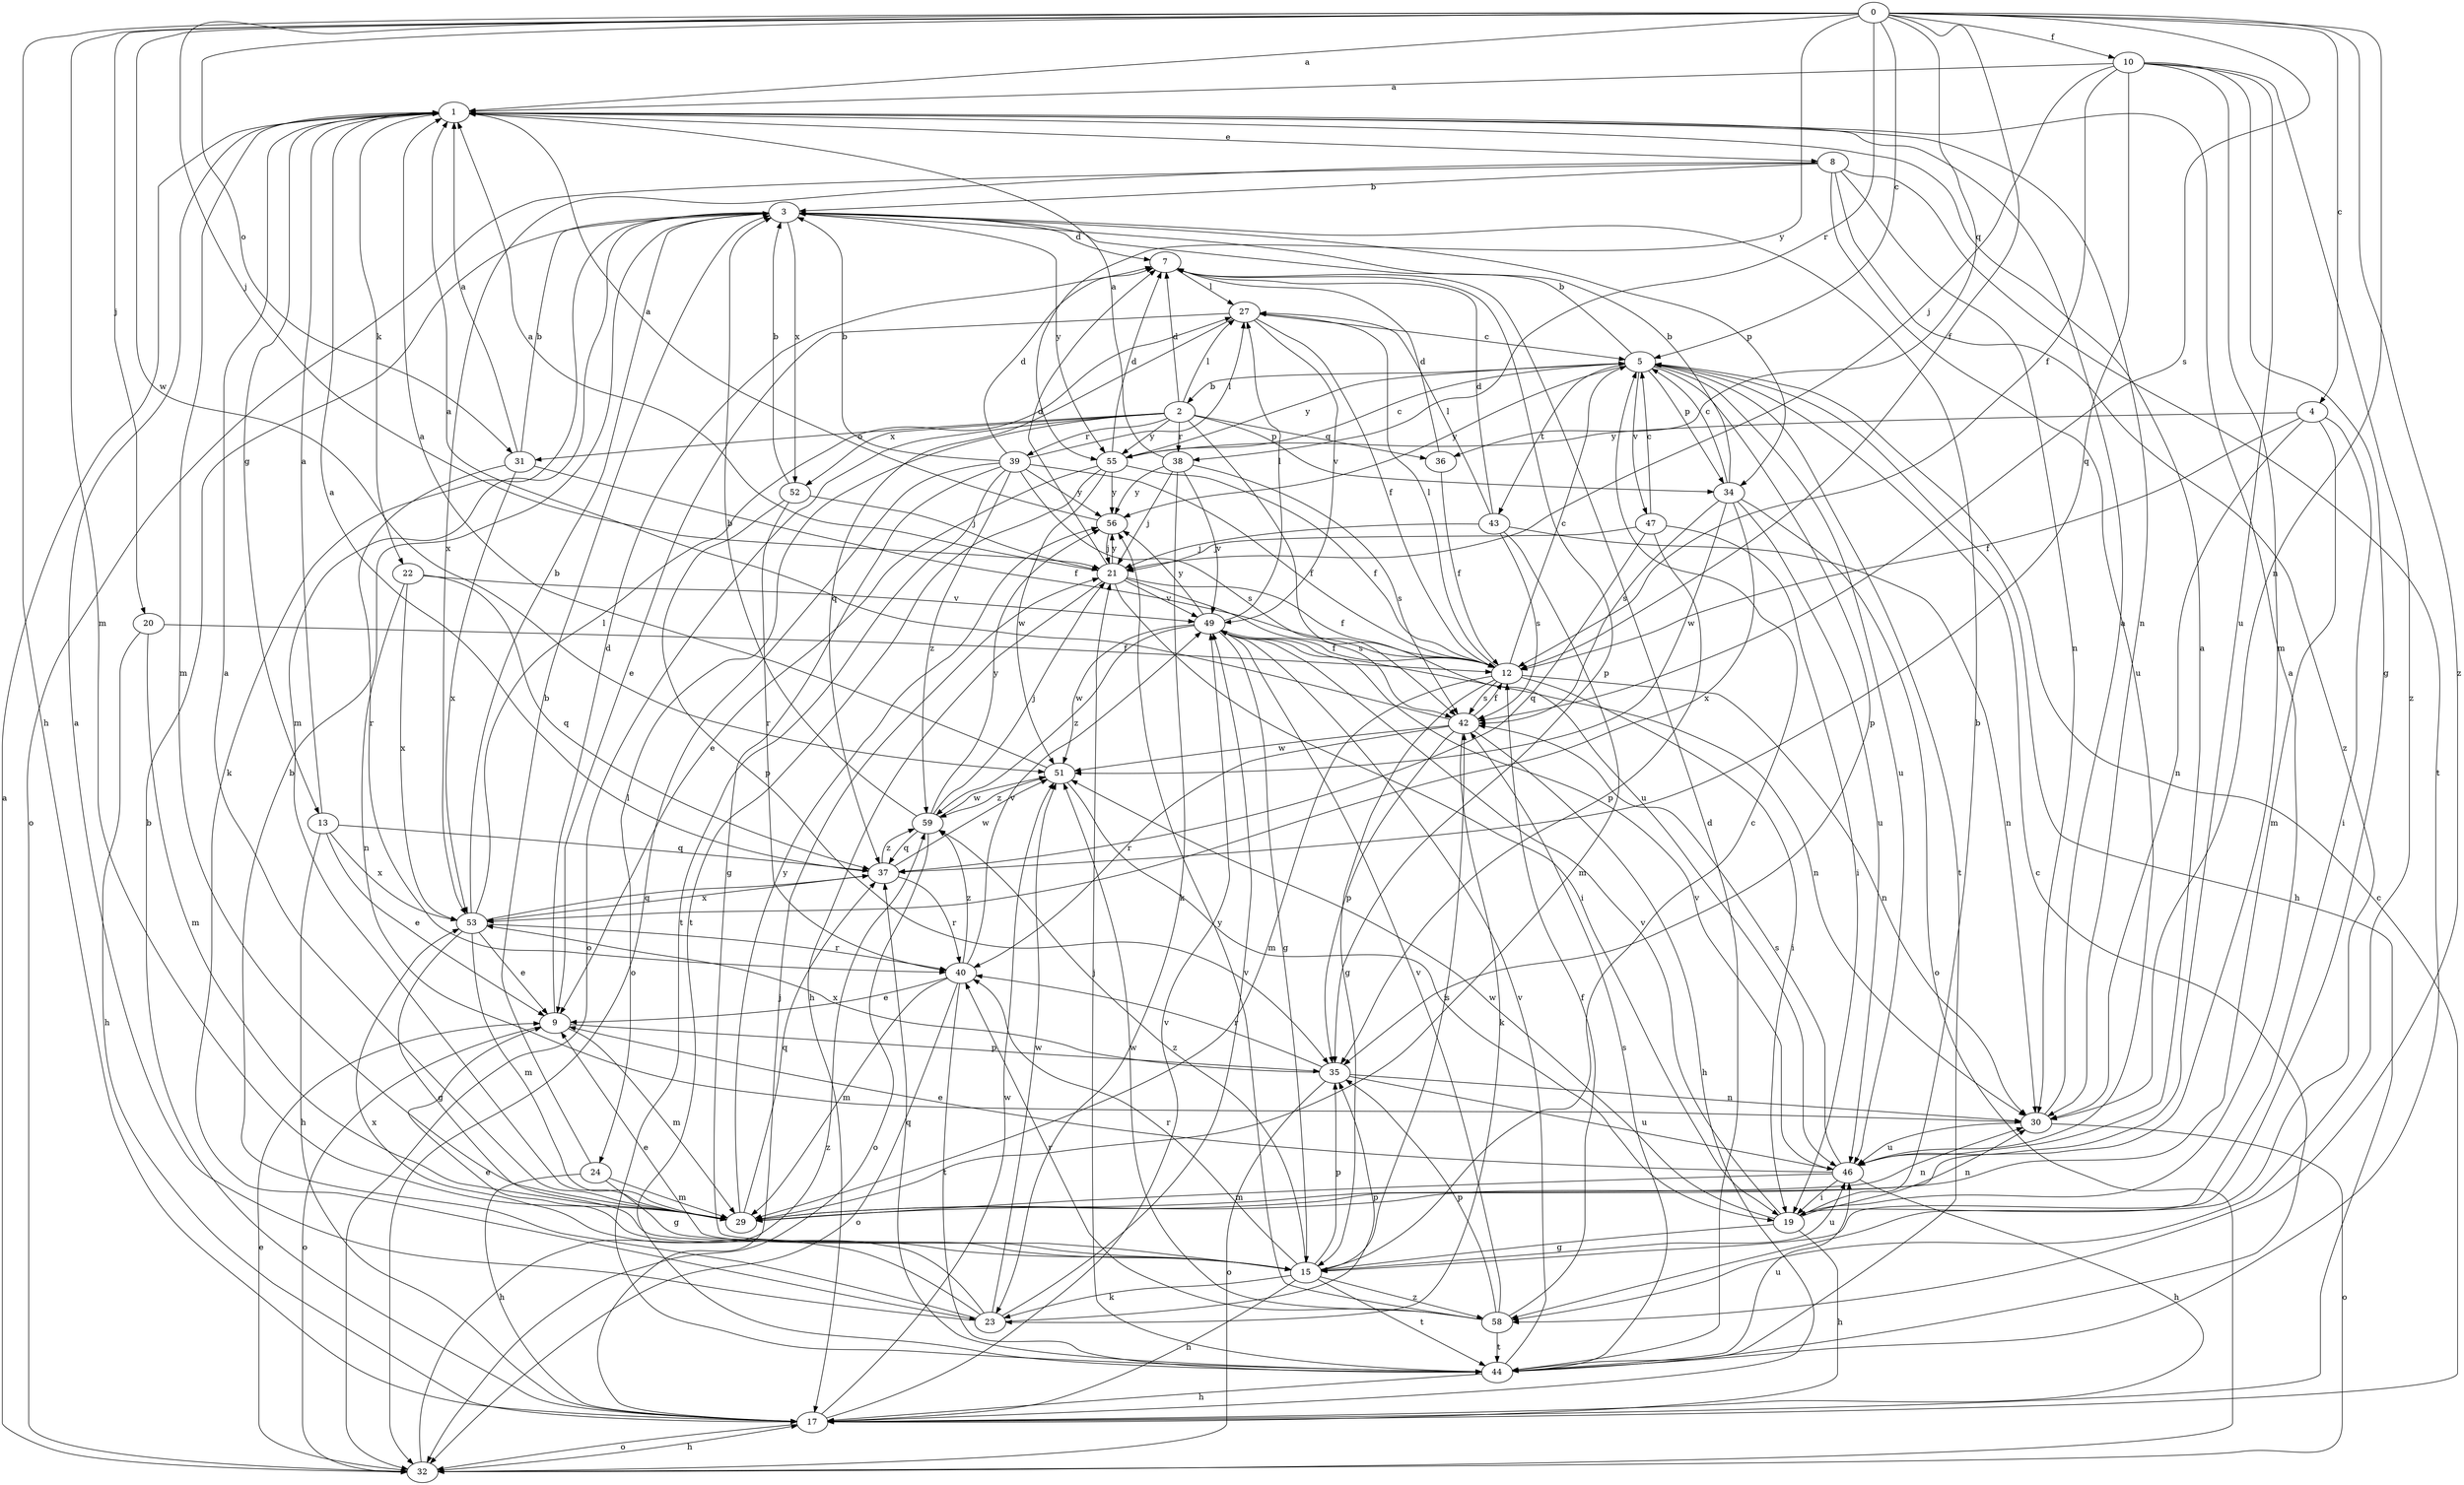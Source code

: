 strict digraph  {
0;
1;
2;
3;
4;
5;
7;
8;
9;
10;
12;
13;
15;
17;
19;
20;
21;
22;
23;
24;
27;
29;
30;
31;
32;
34;
35;
36;
37;
38;
39;
40;
42;
43;
44;
46;
47;
49;
51;
52;
53;
55;
56;
58;
59;
0 -> 1  [label=a];
0 -> 4  [label=c];
0 -> 5  [label=c];
0 -> 10  [label=f];
0 -> 12  [label=f];
0 -> 17  [label=h];
0 -> 20  [label=j];
0 -> 21  [label=j];
0 -> 29  [label=m];
0 -> 30  [label=n];
0 -> 31  [label=o];
0 -> 36  [label=q];
0 -> 38  [label=r];
0 -> 42  [label=s];
0 -> 51  [label=w];
0 -> 55  [label=y];
0 -> 58  [label=z];
1 -> 8  [label=e];
1 -> 13  [label=g];
1 -> 22  [label=k];
1 -> 29  [label=m];
1 -> 30  [label=n];
2 -> 7  [label=d];
2 -> 24  [label=l];
2 -> 27  [label=l];
2 -> 31  [label=o];
2 -> 32  [label=o];
2 -> 34  [label=p];
2 -> 36  [label=q];
2 -> 38  [label=r];
2 -> 39  [label=r];
2 -> 46  [label=u];
2 -> 52  [label=x];
2 -> 55  [label=y];
3 -> 7  [label=d];
3 -> 23  [label=k];
3 -> 29  [label=m];
3 -> 34  [label=p];
3 -> 52  [label=x];
3 -> 55  [label=y];
4 -> 12  [label=f];
4 -> 19  [label=i];
4 -> 29  [label=m];
4 -> 30  [label=n];
4 -> 55  [label=y];
5 -> 2  [label=b];
5 -> 3  [label=b];
5 -> 17  [label=h];
5 -> 34  [label=p];
5 -> 35  [label=p];
5 -> 43  [label=t];
5 -> 44  [label=t];
5 -> 46  [label=u];
5 -> 47  [label=v];
5 -> 55  [label=y];
5 -> 56  [label=y];
7 -> 27  [label=l];
7 -> 35  [label=p];
8 -> 3  [label=b];
8 -> 30  [label=n];
8 -> 32  [label=o];
8 -> 44  [label=t];
8 -> 46  [label=u];
8 -> 53  [label=x];
8 -> 58  [label=z];
9 -> 7  [label=d];
9 -> 29  [label=m];
9 -> 32  [label=o];
9 -> 35  [label=p];
10 -> 1  [label=a];
10 -> 12  [label=f];
10 -> 15  [label=g];
10 -> 21  [label=j];
10 -> 29  [label=m];
10 -> 37  [label=q];
10 -> 46  [label=u];
10 -> 58  [label=z];
12 -> 5  [label=c];
12 -> 15  [label=g];
12 -> 19  [label=i];
12 -> 27  [label=l];
12 -> 29  [label=m];
12 -> 30  [label=n];
12 -> 42  [label=s];
13 -> 1  [label=a];
13 -> 9  [label=e];
13 -> 17  [label=h];
13 -> 37  [label=q];
13 -> 53  [label=x];
15 -> 5  [label=c];
15 -> 9  [label=e];
15 -> 17  [label=h];
15 -> 23  [label=k];
15 -> 35  [label=p];
15 -> 40  [label=r];
15 -> 42  [label=s];
15 -> 44  [label=t];
15 -> 46  [label=u];
15 -> 58  [label=z];
15 -> 59  [label=z];
17 -> 3  [label=b];
17 -> 5  [label=c];
17 -> 21  [label=j];
17 -> 32  [label=o];
17 -> 49  [label=v];
17 -> 51  [label=w];
19 -> 1  [label=a];
19 -> 3  [label=b];
19 -> 15  [label=g];
19 -> 17  [label=h];
19 -> 30  [label=n];
19 -> 49  [label=v];
19 -> 51  [label=w];
20 -> 12  [label=f];
20 -> 17  [label=h];
20 -> 29  [label=m];
21 -> 1  [label=a];
21 -> 7  [label=d];
21 -> 12  [label=f];
21 -> 17  [label=h];
21 -> 19  [label=i];
21 -> 42  [label=s];
21 -> 49  [label=v];
21 -> 56  [label=y];
22 -> 30  [label=n];
22 -> 37  [label=q];
22 -> 49  [label=v];
22 -> 53  [label=x];
23 -> 1  [label=a];
23 -> 3  [label=b];
23 -> 9  [label=e];
23 -> 35  [label=p];
23 -> 49  [label=v];
23 -> 51  [label=w];
23 -> 53  [label=x];
24 -> 3  [label=b];
24 -> 15  [label=g];
24 -> 17  [label=h];
24 -> 29  [label=m];
27 -> 5  [label=c];
27 -> 9  [label=e];
27 -> 12  [label=f];
27 -> 37  [label=q];
27 -> 49  [label=v];
29 -> 1  [label=a];
29 -> 30  [label=n];
29 -> 37  [label=q];
29 -> 56  [label=y];
30 -> 1  [label=a];
30 -> 32  [label=o];
30 -> 46  [label=u];
31 -> 1  [label=a];
31 -> 3  [label=b];
31 -> 12  [label=f];
31 -> 40  [label=r];
31 -> 53  [label=x];
32 -> 1  [label=a];
32 -> 9  [label=e];
32 -> 17  [label=h];
32 -> 59  [label=z];
34 -> 3  [label=b];
34 -> 5  [label=c];
34 -> 32  [label=o];
34 -> 42  [label=s];
34 -> 46  [label=u];
34 -> 51  [label=w];
34 -> 53  [label=x];
35 -> 30  [label=n];
35 -> 32  [label=o];
35 -> 40  [label=r];
35 -> 46  [label=u];
35 -> 53  [label=x];
36 -> 7  [label=d];
36 -> 12  [label=f];
37 -> 1  [label=a];
37 -> 40  [label=r];
37 -> 51  [label=w];
37 -> 53  [label=x];
37 -> 59  [label=z];
38 -> 1  [label=a];
38 -> 21  [label=j];
38 -> 23  [label=k];
38 -> 42  [label=s];
38 -> 49  [label=v];
38 -> 56  [label=y];
39 -> 3  [label=b];
39 -> 7  [label=d];
39 -> 12  [label=f];
39 -> 15  [label=g];
39 -> 27  [label=l];
39 -> 32  [label=o];
39 -> 42  [label=s];
39 -> 44  [label=t];
39 -> 56  [label=y];
39 -> 59  [label=z];
40 -> 9  [label=e];
40 -> 29  [label=m];
40 -> 32  [label=o];
40 -> 44  [label=t];
40 -> 49  [label=v];
40 -> 59  [label=z];
42 -> 1  [label=a];
42 -> 12  [label=f];
42 -> 17  [label=h];
42 -> 23  [label=k];
42 -> 35  [label=p];
42 -> 40  [label=r];
42 -> 51  [label=w];
43 -> 7  [label=d];
43 -> 21  [label=j];
43 -> 27  [label=l];
43 -> 29  [label=m];
43 -> 30  [label=n];
43 -> 42  [label=s];
44 -> 5  [label=c];
44 -> 7  [label=d];
44 -> 17  [label=h];
44 -> 21  [label=j];
44 -> 37  [label=q];
44 -> 42  [label=s];
44 -> 46  [label=u];
44 -> 49  [label=v];
46 -> 1  [label=a];
46 -> 9  [label=e];
46 -> 17  [label=h];
46 -> 19  [label=i];
46 -> 29  [label=m];
46 -> 42  [label=s];
46 -> 49  [label=v];
47 -> 5  [label=c];
47 -> 19  [label=i];
47 -> 21  [label=j];
47 -> 35  [label=p];
47 -> 37  [label=q];
49 -> 12  [label=f];
49 -> 15  [label=g];
49 -> 27  [label=l];
49 -> 30  [label=n];
49 -> 51  [label=w];
49 -> 56  [label=y];
49 -> 59  [label=z];
51 -> 1  [label=a];
51 -> 19  [label=i];
51 -> 59  [label=z];
52 -> 3  [label=b];
52 -> 21  [label=j];
52 -> 35  [label=p];
52 -> 40  [label=r];
53 -> 3  [label=b];
53 -> 9  [label=e];
53 -> 15  [label=g];
53 -> 27  [label=l];
53 -> 29  [label=m];
53 -> 37  [label=q];
53 -> 40  [label=r];
55 -> 5  [label=c];
55 -> 7  [label=d];
55 -> 9  [label=e];
55 -> 12  [label=f];
55 -> 44  [label=t];
55 -> 51  [label=w];
55 -> 56  [label=y];
56 -> 1  [label=a];
56 -> 21  [label=j];
58 -> 12  [label=f];
58 -> 35  [label=p];
58 -> 40  [label=r];
58 -> 44  [label=t];
58 -> 49  [label=v];
58 -> 51  [label=w];
58 -> 56  [label=y];
59 -> 3  [label=b];
59 -> 21  [label=j];
59 -> 32  [label=o];
59 -> 37  [label=q];
59 -> 51  [label=w];
59 -> 56  [label=y];
}
